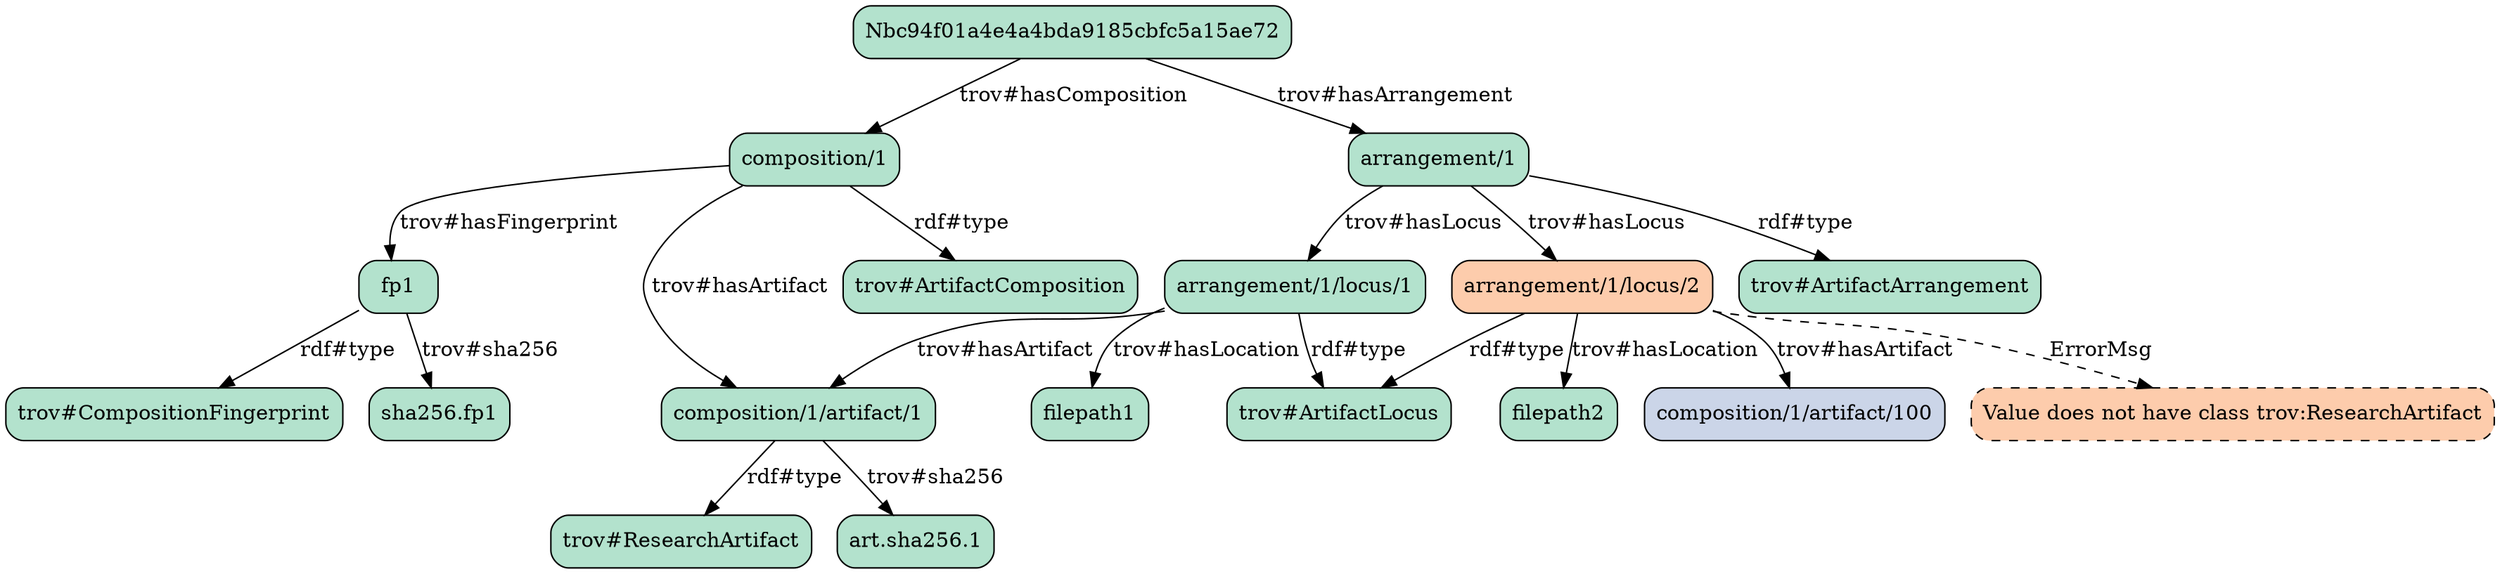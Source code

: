 strict digraph "" {
	"arrangement/1"	[fillcolor="#b3e2cd",
		shape=box,
		style="filled, rounded"];
	"arrangement/1/locus/1"	[fillcolor="#b3e2cd",
		shape=box,
		style="filled, rounded"];
	"arrangement/1" -> "arrangement/1/locus/1"	[label="trov#hasLocus"];
	"arrangement/1/locus/2"	[fillcolor="#fdccac",
		shape=box,
		style="filled, rounded"];
	"arrangement/1" -> "arrangement/1/locus/2"	[label="trov#hasLocus"];
	"trov#ArtifactArrangement"	[fillcolor="#b3e2cd",
		shape=box,
		style="filled, rounded"];
	"arrangement/1" -> "trov#ArtifactArrangement"	[label="rdf#type"];
	"composition/1/artifact/1"	[fillcolor="#b3e2cd",
		shape=box,
		style="filled, rounded"];
	"arrangement/1/locus/1" -> "composition/1/artifact/1"	[label="trov#hasArtifact"];
	"trov#ArtifactLocus"	[fillcolor="#b3e2cd",
		shape=box,
		style="filled, rounded"];
	"arrangement/1/locus/1" -> "trov#ArtifactLocus"	[label="rdf#type"];
	filepath1	[fillcolor="#b3e2cd",
		shape=box,
		style="filled, rounded"];
	"arrangement/1/locus/1" -> filepath1	[label="trov#hasLocation"];
	"trov#ResearchArtifact"	[fillcolor="#b3e2cd",
		shape=box,
		style="filled, rounded"];
	"composition/1/artifact/1" -> "trov#ResearchArtifact"	[label="rdf#type"];
	"art.sha256.1"	[fillcolor="#b3e2cd",
		shape=box,
		style="filled, rounded"];
	"composition/1/artifact/1" -> "art.sha256.1"	[label="trov#sha256"];
	"composition/1"	[fillcolor="#b3e2cd",
		shape=box,
		style="filled, rounded"];
	"composition/1" -> "composition/1/artifact/1"	[label="trov#hasArtifact"];
	"trov#ArtifactComposition"	[fillcolor="#b3e2cd",
		shape=box,
		style="filled, rounded"];
	"composition/1" -> "trov#ArtifactComposition"	[label="rdf#type"];
	fp1	[fillcolor="#b3e2cd",
		shape=box,
		style="filled, rounded"];
	"composition/1" -> fp1	[label="trov#hasFingerprint"];
	filepath2	[fillcolor="#b3e2cd",
		shape=box,
		style="filled, rounded"];
	"arrangement/1/locus/2" -> filepath2	[label="trov#hasLocation"];
	"arrangement/1/locus/2" -> "trov#ArtifactLocus"	[label="rdf#type"];
	"composition/1/artifact/100"	[fillcolor="#cbd5e8",
		shape=box,
		style="filled, rounded"];
	"arrangement/1/locus/2" -> "composition/1/artifact/100"	[label="trov#hasArtifact"];
	"Value does not have class trov:ResearchArtifact"	[fillcolor="#fdccac",
		shape=box,
		style="filled, rounded, dashed"];
	"arrangement/1/locus/2" -> "Value does not have class trov:ResearchArtifact"	[label=ErrorMsg,
		style=dashed];
	"trov#CompositionFingerprint"	[fillcolor="#b3e2cd",
		shape=box,
		style="filled, rounded"];
	fp1 -> "trov#CompositionFingerprint"	[label="rdf#type"];
	"sha256.fp1"	[fillcolor="#b3e2cd",
		shape=box,
		style="filled, rounded"];
	fp1 -> "sha256.fp1"	[label="trov#sha256"];
	Nbc94f01a4e4a4bda9185cbfc5a15ae72	[fillcolor="#b3e2cd",
		shape=box,
		style="filled, rounded"];
	Nbc94f01a4e4a4bda9185cbfc5a15ae72 -> "arrangement/1"	[label="trov#hasArrangement"];
	Nbc94f01a4e4a4bda9185cbfc5a15ae72 -> "composition/1"	[label="trov#hasComposition"];
}
